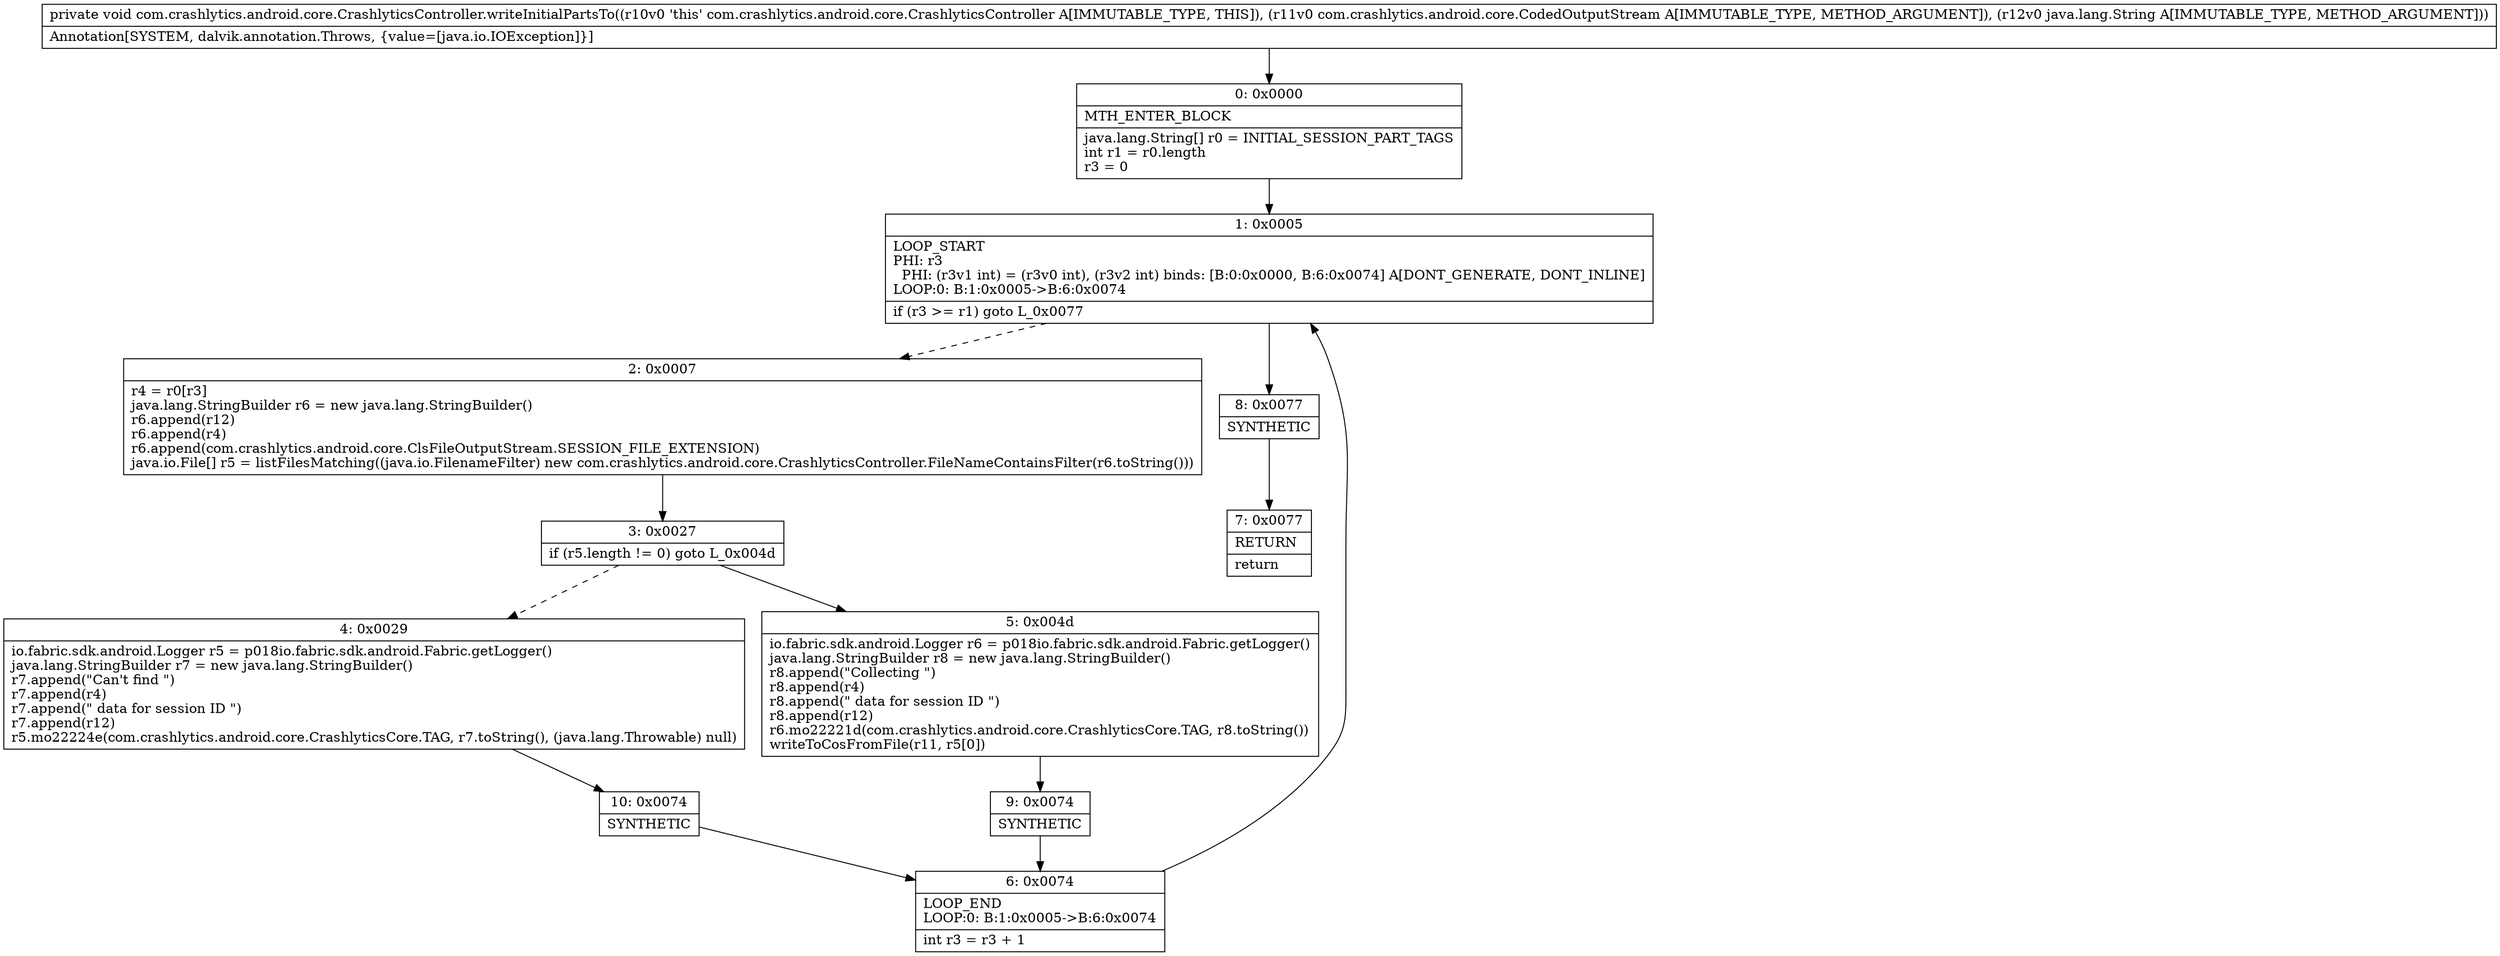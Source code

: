 digraph "CFG forcom.crashlytics.android.core.CrashlyticsController.writeInitialPartsTo(Lcom\/crashlytics\/android\/core\/CodedOutputStream;Ljava\/lang\/String;)V" {
Node_0 [shape=record,label="{0\:\ 0x0000|MTH_ENTER_BLOCK\l|java.lang.String[] r0 = INITIAL_SESSION_PART_TAGS\lint r1 = r0.length\lr3 = 0\l}"];
Node_1 [shape=record,label="{1\:\ 0x0005|LOOP_START\lPHI: r3 \l  PHI: (r3v1 int) = (r3v0 int), (r3v2 int) binds: [B:0:0x0000, B:6:0x0074] A[DONT_GENERATE, DONT_INLINE]\lLOOP:0: B:1:0x0005\-\>B:6:0x0074\l|if (r3 \>= r1) goto L_0x0077\l}"];
Node_2 [shape=record,label="{2\:\ 0x0007|r4 = r0[r3]\ljava.lang.StringBuilder r6 = new java.lang.StringBuilder()\lr6.append(r12)\lr6.append(r4)\lr6.append(com.crashlytics.android.core.ClsFileOutputStream.SESSION_FILE_EXTENSION)\ljava.io.File[] r5 = listFilesMatching((java.io.FilenameFilter) new com.crashlytics.android.core.CrashlyticsController.FileNameContainsFilter(r6.toString()))\l}"];
Node_3 [shape=record,label="{3\:\ 0x0027|if (r5.length != 0) goto L_0x004d\l}"];
Node_4 [shape=record,label="{4\:\ 0x0029|io.fabric.sdk.android.Logger r5 = p018io.fabric.sdk.android.Fabric.getLogger()\ljava.lang.StringBuilder r7 = new java.lang.StringBuilder()\lr7.append(\"Can't find \")\lr7.append(r4)\lr7.append(\" data for session ID \")\lr7.append(r12)\lr5.mo22224e(com.crashlytics.android.core.CrashlyticsCore.TAG, r7.toString(), (java.lang.Throwable) null)\l}"];
Node_5 [shape=record,label="{5\:\ 0x004d|io.fabric.sdk.android.Logger r6 = p018io.fabric.sdk.android.Fabric.getLogger()\ljava.lang.StringBuilder r8 = new java.lang.StringBuilder()\lr8.append(\"Collecting \")\lr8.append(r4)\lr8.append(\" data for session ID \")\lr8.append(r12)\lr6.mo22221d(com.crashlytics.android.core.CrashlyticsCore.TAG, r8.toString())\lwriteToCosFromFile(r11, r5[0])\l}"];
Node_6 [shape=record,label="{6\:\ 0x0074|LOOP_END\lLOOP:0: B:1:0x0005\-\>B:6:0x0074\l|int r3 = r3 + 1\l}"];
Node_7 [shape=record,label="{7\:\ 0x0077|RETURN\l|return\l}"];
Node_8 [shape=record,label="{8\:\ 0x0077|SYNTHETIC\l}"];
Node_9 [shape=record,label="{9\:\ 0x0074|SYNTHETIC\l}"];
Node_10 [shape=record,label="{10\:\ 0x0074|SYNTHETIC\l}"];
MethodNode[shape=record,label="{private void com.crashlytics.android.core.CrashlyticsController.writeInitialPartsTo((r10v0 'this' com.crashlytics.android.core.CrashlyticsController A[IMMUTABLE_TYPE, THIS]), (r11v0 com.crashlytics.android.core.CodedOutputStream A[IMMUTABLE_TYPE, METHOD_ARGUMENT]), (r12v0 java.lang.String A[IMMUTABLE_TYPE, METHOD_ARGUMENT]))  | Annotation[SYSTEM, dalvik.annotation.Throws, \{value=[java.io.IOException]\}]\l}"];
MethodNode -> Node_0;
Node_0 -> Node_1;
Node_1 -> Node_2[style=dashed];
Node_1 -> Node_8;
Node_2 -> Node_3;
Node_3 -> Node_4[style=dashed];
Node_3 -> Node_5;
Node_4 -> Node_10;
Node_5 -> Node_9;
Node_6 -> Node_1;
Node_8 -> Node_7;
Node_9 -> Node_6;
Node_10 -> Node_6;
}

